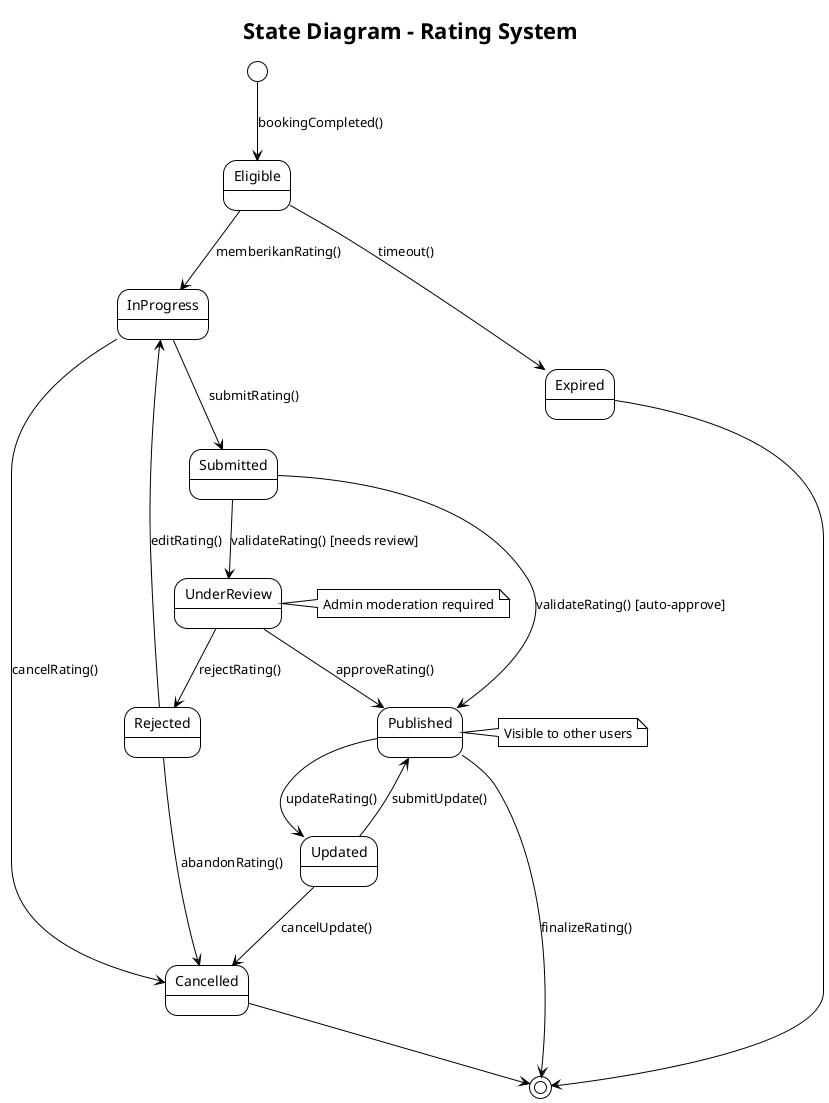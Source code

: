 @startuml
!theme plain
title State Diagram - Rating System

[*] --> Eligible : bookingCompleted()

Eligible --> InProgress : memberikanRating()
Eligible --> Expired : timeout()

InProgress --> Submitted : submitRating()
InProgress --> Cancelled : cancelRating()

Submitted --> UnderReview : validateRating() [needs review]
Submitted --> Published : validateRating() [auto-approve]

UnderReview --> Published : approveRating()
UnderReview --> Rejected : rejectRating()

Rejected --> InProgress : editRating()
Rejected --> Cancelled : abandonRating()

Published --> Updated : updateRating()
Published --> [*] : finalizeRating()

Updated --> Published : submitUpdate()
Updated --> Cancelled : cancelUpdate()

Expired --> [*]
Cancelled --> [*]

note right of Published : Visible to other users
note right of UnderReview : Admin moderation required

@enduml
